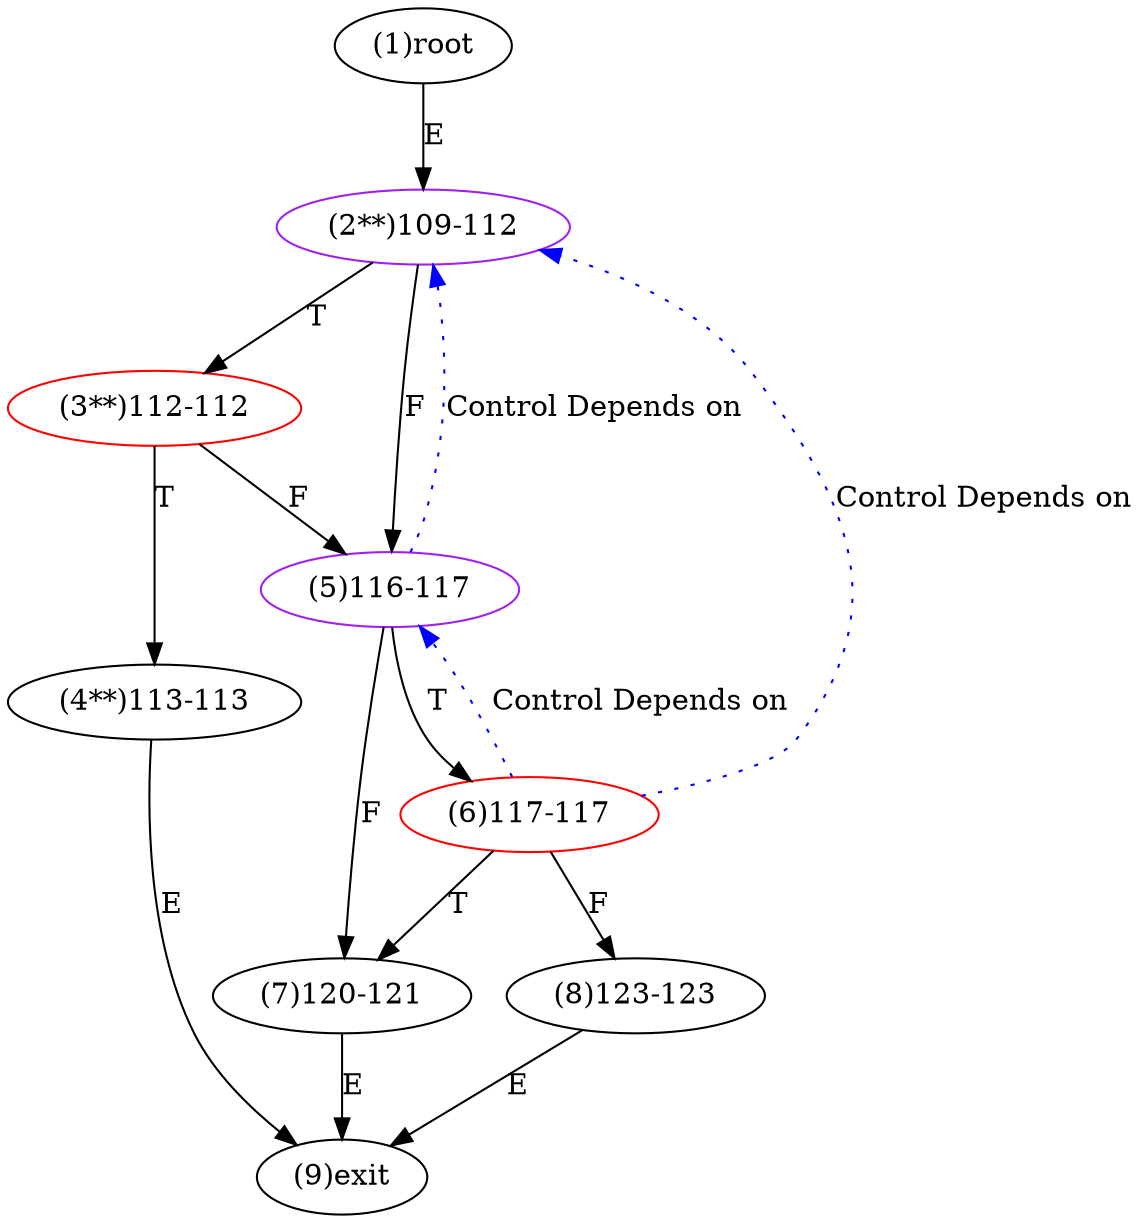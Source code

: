digraph "" { 
1[ label="(1)root"];
2[ label="(2**)109-112",color=purple];
3[ label="(3**)112-112",color=red];
4[ label="(4**)113-113"];
5[ label="(5)116-117",color=purple];
6[ label="(6)117-117",color=red];
7[ label="(7)120-121"];
8[ label="(8)123-123"];
9[ label="(9)exit"];
1->2[ label="E"];
2->5[ label="F"];
2->3[ label="T"];
3->5[ label="F"];
3->4[ label="T"];
4->9[ label="E"];
5->7[ label="F"];
5->6[ label="T"];
6->8[ label="F"];
6->7[ label="T"];
7->9[ label="E"];
8->9[ label="E"];
5->2[ color="blue" label="Control Depends on" style = dotted ];
6->5[ color="blue" label="Control Depends on" style = dotted ];
6->2[ color="blue" label="Control Depends on" style = dotted ];
}